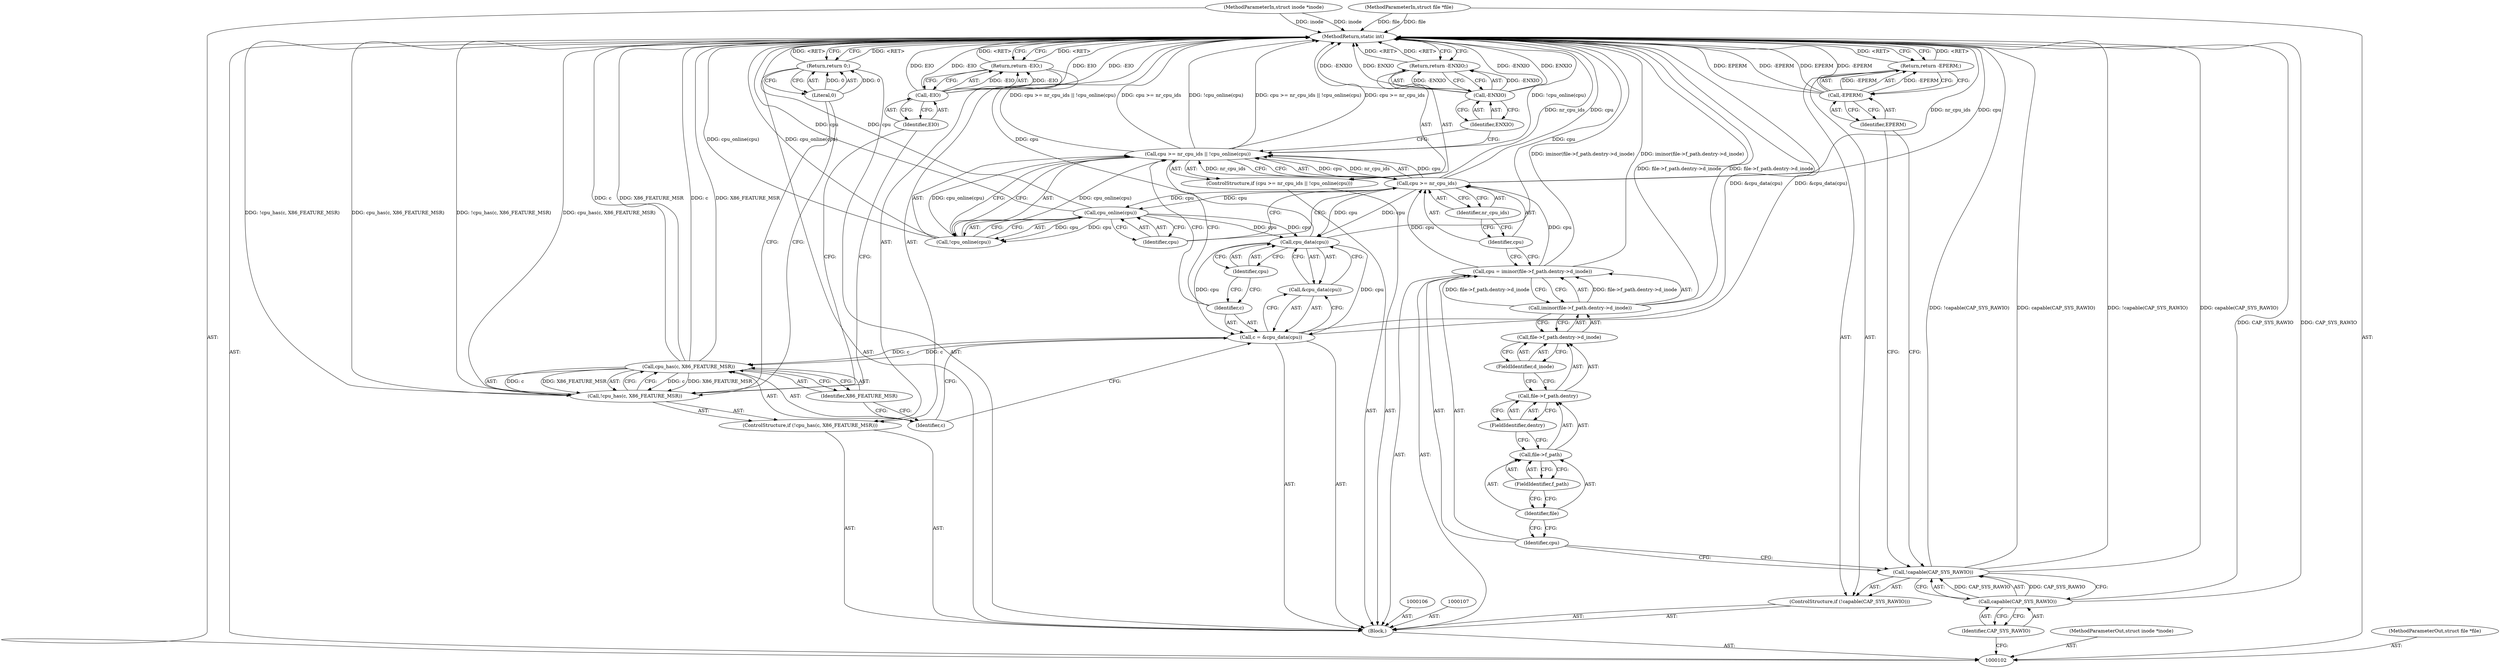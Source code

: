 digraph "0_linux_c903f0456bc69176912dee6dd25c6a66ee1aed00" {
"1000151" [label="(MethodReturn,static int)"];
"1000103" [label="(MethodParameterIn,struct inode *inode)"];
"1000219" [label="(MethodParameterOut,struct inode *inode)"];
"1000104" [label="(MethodParameterIn,struct file *file)"];
"1000220" [label="(MethodParameterOut,struct file *file)"];
"1000129" [label="(Identifier,nr_cpu_ids)"];
"1000125" [label="(ControlStructure,if (cpu >= nr_cpu_ids || !cpu_online(cpu)))"];
"1000130" [label="(Call,!cpu_online(cpu))"];
"1000131" [label="(Call,cpu_online(cpu))"];
"1000132" [label="(Identifier,cpu)"];
"1000126" [label="(Call,cpu >= nr_cpu_ids || !cpu_online(cpu))"];
"1000127" [label="(Call,cpu >= nr_cpu_ids)"];
"1000128" [label="(Identifier,cpu)"];
"1000134" [label="(Call,-ENXIO)"];
"1000135" [label="(Identifier,ENXIO)"];
"1000133" [label="(Return,return -ENXIO;)"];
"1000136" [label="(Call,c = &cpu_data(cpu))"];
"1000137" [label="(Identifier,c)"];
"1000140" [label="(Identifier,cpu)"];
"1000138" [label="(Call,&cpu_data(cpu))"];
"1000139" [label="(Call,cpu_data(cpu))"];
"1000141" [label="(ControlStructure,if (!cpu_has(c, X86_FEATURE_MSR)))"];
"1000144" [label="(Identifier,c)"];
"1000145" [label="(Identifier,X86_FEATURE_MSR)"];
"1000142" [label="(Call,!cpu_has(c, X86_FEATURE_MSR))"];
"1000143" [label="(Call,cpu_has(c, X86_FEATURE_MSR))"];
"1000148" [label="(Identifier,EIO)"];
"1000146" [label="(Return,return -EIO;)"];
"1000147" [label="(Call,-EIO)"];
"1000149" [label="(Return,return 0;)"];
"1000150" [label="(Literal,0)"];
"1000105" [label="(Block,)"];
"1000108" [label="(ControlStructure,if (!capable(CAP_SYS_RAWIO)))"];
"1000111" [label="(Identifier,CAP_SYS_RAWIO)"];
"1000109" [label="(Call,!capable(CAP_SYS_RAWIO))"];
"1000110" [label="(Call,capable(CAP_SYS_RAWIO))"];
"1000114" [label="(Identifier,EPERM)"];
"1000112" [label="(Return,return -EPERM;)"];
"1000113" [label="(Call,-EPERM)"];
"1000118" [label="(Call,file->f_path.dentry->d_inode)"];
"1000119" [label="(Call,file->f_path.dentry)"];
"1000120" [label="(Call,file->f_path)"];
"1000121" [label="(Identifier,file)"];
"1000115" [label="(Call,cpu = iminor(file->f_path.dentry->d_inode))"];
"1000116" [label="(Identifier,cpu)"];
"1000122" [label="(FieldIdentifier,f_path)"];
"1000123" [label="(FieldIdentifier,dentry)"];
"1000124" [label="(FieldIdentifier,d_inode)"];
"1000117" [label="(Call,iminor(file->f_path.dentry->d_inode))"];
"1000151" -> "1000102"  [label="AST: "];
"1000151" -> "1000112"  [label="CFG: "];
"1000151" -> "1000133"  [label="CFG: "];
"1000151" -> "1000146"  [label="CFG: "];
"1000151" -> "1000149"  [label="CFG: "];
"1000133" -> "1000151"  [label="DDG: <RET>"];
"1000146" -> "1000151"  [label="DDG: <RET>"];
"1000149" -> "1000151"  [label="DDG: <RET>"];
"1000112" -> "1000151"  [label="DDG: <RET>"];
"1000115" -> "1000151"  [label="DDG: iminor(file->f_path.dentry->d_inode)"];
"1000142" -> "1000151"  [label="DDG: !cpu_has(c, X86_FEATURE_MSR)"];
"1000142" -> "1000151"  [label="DDG: cpu_has(c, X86_FEATURE_MSR)"];
"1000104" -> "1000151"  [label="DDG: file"];
"1000113" -> "1000151"  [label="DDG: EPERM"];
"1000113" -> "1000151"  [label="DDG: -EPERM"];
"1000139" -> "1000151"  [label="DDG: cpu"];
"1000147" -> "1000151"  [label="DDG: EIO"];
"1000147" -> "1000151"  [label="DDG: -EIO"];
"1000126" -> "1000151"  [label="DDG: cpu >= nr_cpu_ids"];
"1000126" -> "1000151"  [label="DDG: !cpu_online(cpu)"];
"1000126" -> "1000151"  [label="DDG: cpu >= nr_cpu_ids || !cpu_online(cpu)"];
"1000117" -> "1000151"  [label="DDG: file->f_path.dentry->d_inode"];
"1000109" -> "1000151"  [label="DDG: !capable(CAP_SYS_RAWIO)"];
"1000109" -> "1000151"  [label="DDG: capable(CAP_SYS_RAWIO)"];
"1000130" -> "1000151"  [label="DDG: cpu_online(cpu)"];
"1000131" -> "1000151"  [label="DDG: cpu"];
"1000127" -> "1000151"  [label="DDG: nr_cpu_ids"];
"1000127" -> "1000151"  [label="DDG: cpu"];
"1000103" -> "1000151"  [label="DDG: inode"];
"1000143" -> "1000151"  [label="DDG: c"];
"1000143" -> "1000151"  [label="DDG: X86_FEATURE_MSR"];
"1000134" -> "1000151"  [label="DDG: -ENXIO"];
"1000134" -> "1000151"  [label="DDG: ENXIO"];
"1000136" -> "1000151"  [label="DDG: &cpu_data(cpu)"];
"1000110" -> "1000151"  [label="DDG: CAP_SYS_RAWIO"];
"1000103" -> "1000102"  [label="AST: "];
"1000103" -> "1000151"  [label="DDG: inode"];
"1000219" -> "1000102"  [label="AST: "];
"1000104" -> "1000102"  [label="AST: "];
"1000104" -> "1000151"  [label="DDG: file"];
"1000220" -> "1000102"  [label="AST: "];
"1000129" -> "1000127"  [label="AST: "];
"1000129" -> "1000128"  [label="CFG: "];
"1000127" -> "1000129"  [label="CFG: "];
"1000125" -> "1000105"  [label="AST: "];
"1000126" -> "1000125"  [label="AST: "];
"1000133" -> "1000125"  [label="AST: "];
"1000130" -> "1000126"  [label="AST: "];
"1000130" -> "1000131"  [label="CFG: "];
"1000131" -> "1000130"  [label="AST: "];
"1000126" -> "1000130"  [label="CFG: "];
"1000130" -> "1000151"  [label="DDG: cpu_online(cpu)"];
"1000130" -> "1000126"  [label="DDG: cpu_online(cpu)"];
"1000131" -> "1000130"  [label="DDG: cpu"];
"1000131" -> "1000130"  [label="AST: "];
"1000131" -> "1000132"  [label="CFG: "];
"1000132" -> "1000131"  [label="AST: "];
"1000130" -> "1000131"  [label="CFG: "];
"1000131" -> "1000151"  [label="DDG: cpu"];
"1000131" -> "1000130"  [label="DDG: cpu"];
"1000127" -> "1000131"  [label="DDG: cpu"];
"1000131" -> "1000139"  [label="DDG: cpu"];
"1000132" -> "1000131"  [label="AST: "];
"1000132" -> "1000127"  [label="CFG: "];
"1000131" -> "1000132"  [label="CFG: "];
"1000126" -> "1000125"  [label="AST: "];
"1000126" -> "1000127"  [label="CFG: "];
"1000126" -> "1000130"  [label="CFG: "];
"1000127" -> "1000126"  [label="AST: "];
"1000130" -> "1000126"  [label="AST: "];
"1000135" -> "1000126"  [label="CFG: "];
"1000137" -> "1000126"  [label="CFG: "];
"1000126" -> "1000151"  [label="DDG: cpu >= nr_cpu_ids"];
"1000126" -> "1000151"  [label="DDG: !cpu_online(cpu)"];
"1000126" -> "1000151"  [label="DDG: cpu >= nr_cpu_ids || !cpu_online(cpu)"];
"1000127" -> "1000126"  [label="DDG: cpu"];
"1000127" -> "1000126"  [label="DDG: nr_cpu_ids"];
"1000130" -> "1000126"  [label="DDG: cpu_online(cpu)"];
"1000127" -> "1000126"  [label="AST: "];
"1000127" -> "1000129"  [label="CFG: "];
"1000128" -> "1000127"  [label="AST: "];
"1000129" -> "1000127"  [label="AST: "];
"1000132" -> "1000127"  [label="CFG: "];
"1000126" -> "1000127"  [label="CFG: "];
"1000127" -> "1000151"  [label="DDG: nr_cpu_ids"];
"1000127" -> "1000151"  [label="DDG: cpu"];
"1000127" -> "1000126"  [label="DDG: cpu"];
"1000127" -> "1000126"  [label="DDG: nr_cpu_ids"];
"1000115" -> "1000127"  [label="DDG: cpu"];
"1000127" -> "1000131"  [label="DDG: cpu"];
"1000127" -> "1000139"  [label="DDG: cpu"];
"1000128" -> "1000127"  [label="AST: "];
"1000128" -> "1000115"  [label="CFG: "];
"1000129" -> "1000128"  [label="CFG: "];
"1000134" -> "1000133"  [label="AST: "];
"1000134" -> "1000135"  [label="CFG: "];
"1000135" -> "1000134"  [label="AST: "];
"1000133" -> "1000134"  [label="CFG: "];
"1000134" -> "1000151"  [label="DDG: -ENXIO"];
"1000134" -> "1000151"  [label="DDG: ENXIO"];
"1000134" -> "1000133"  [label="DDG: -ENXIO"];
"1000135" -> "1000134"  [label="AST: "];
"1000135" -> "1000126"  [label="CFG: "];
"1000134" -> "1000135"  [label="CFG: "];
"1000133" -> "1000125"  [label="AST: "];
"1000133" -> "1000134"  [label="CFG: "];
"1000134" -> "1000133"  [label="AST: "];
"1000151" -> "1000133"  [label="CFG: "];
"1000133" -> "1000151"  [label="DDG: <RET>"];
"1000134" -> "1000133"  [label="DDG: -ENXIO"];
"1000136" -> "1000105"  [label="AST: "];
"1000136" -> "1000138"  [label="CFG: "];
"1000137" -> "1000136"  [label="AST: "];
"1000138" -> "1000136"  [label="AST: "];
"1000144" -> "1000136"  [label="CFG: "];
"1000136" -> "1000151"  [label="DDG: &cpu_data(cpu)"];
"1000139" -> "1000136"  [label="DDG: cpu"];
"1000136" -> "1000143"  [label="DDG: c"];
"1000137" -> "1000136"  [label="AST: "];
"1000137" -> "1000126"  [label="CFG: "];
"1000140" -> "1000137"  [label="CFG: "];
"1000140" -> "1000139"  [label="AST: "];
"1000140" -> "1000137"  [label="CFG: "];
"1000139" -> "1000140"  [label="CFG: "];
"1000138" -> "1000136"  [label="AST: "];
"1000138" -> "1000139"  [label="CFG: "];
"1000139" -> "1000138"  [label="AST: "];
"1000136" -> "1000138"  [label="CFG: "];
"1000139" -> "1000138"  [label="AST: "];
"1000139" -> "1000140"  [label="CFG: "];
"1000140" -> "1000139"  [label="AST: "];
"1000138" -> "1000139"  [label="CFG: "];
"1000139" -> "1000151"  [label="DDG: cpu"];
"1000139" -> "1000136"  [label="DDG: cpu"];
"1000131" -> "1000139"  [label="DDG: cpu"];
"1000127" -> "1000139"  [label="DDG: cpu"];
"1000141" -> "1000105"  [label="AST: "];
"1000142" -> "1000141"  [label="AST: "];
"1000146" -> "1000141"  [label="AST: "];
"1000144" -> "1000143"  [label="AST: "];
"1000144" -> "1000136"  [label="CFG: "];
"1000145" -> "1000144"  [label="CFG: "];
"1000145" -> "1000143"  [label="AST: "];
"1000145" -> "1000144"  [label="CFG: "];
"1000143" -> "1000145"  [label="CFG: "];
"1000142" -> "1000141"  [label="AST: "];
"1000142" -> "1000143"  [label="CFG: "];
"1000143" -> "1000142"  [label="AST: "];
"1000148" -> "1000142"  [label="CFG: "];
"1000150" -> "1000142"  [label="CFG: "];
"1000142" -> "1000151"  [label="DDG: !cpu_has(c, X86_FEATURE_MSR)"];
"1000142" -> "1000151"  [label="DDG: cpu_has(c, X86_FEATURE_MSR)"];
"1000143" -> "1000142"  [label="DDG: c"];
"1000143" -> "1000142"  [label="DDG: X86_FEATURE_MSR"];
"1000143" -> "1000142"  [label="AST: "];
"1000143" -> "1000145"  [label="CFG: "];
"1000144" -> "1000143"  [label="AST: "];
"1000145" -> "1000143"  [label="AST: "];
"1000142" -> "1000143"  [label="CFG: "];
"1000143" -> "1000151"  [label="DDG: c"];
"1000143" -> "1000151"  [label="DDG: X86_FEATURE_MSR"];
"1000143" -> "1000142"  [label="DDG: c"];
"1000143" -> "1000142"  [label="DDG: X86_FEATURE_MSR"];
"1000136" -> "1000143"  [label="DDG: c"];
"1000148" -> "1000147"  [label="AST: "];
"1000148" -> "1000142"  [label="CFG: "];
"1000147" -> "1000148"  [label="CFG: "];
"1000146" -> "1000141"  [label="AST: "];
"1000146" -> "1000147"  [label="CFG: "];
"1000147" -> "1000146"  [label="AST: "];
"1000151" -> "1000146"  [label="CFG: "];
"1000146" -> "1000151"  [label="DDG: <RET>"];
"1000147" -> "1000146"  [label="DDG: -EIO"];
"1000147" -> "1000146"  [label="AST: "];
"1000147" -> "1000148"  [label="CFG: "];
"1000148" -> "1000147"  [label="AST: "];
"1000146" -> "1000147"  [label="CFG: "];
"1000147" -> "1000151"  [label="DDG: EIO"];
"1000147" -> "1000151"  [label="DDG: -EIO"];
"1000147" -> "1000146"  [label="DDG: -EIO"];
"1000149" -> "1000105"  [label="AST: "];
"1000149" -> "1000150"  [label="CFG: "];
"1000150" -> "1000149"  [label="AST: "];
"1000151" -> "1000149"  [label="CFG: "];
"1000149" -> "1000151"  [label="DDG: <RET>"];
"1000150" -> "1000149"  [label="DDG: 0"];
"1000150" -> "1000149"  [label="AST: "];
"1000150" -> "1000142"  [label="CFG: "];
"1000149" -> "1000150"  [label="CFG: "];
"1000150" -> "1000149"  [label="DDG: 0"];
"1000105" -> "1000102"  [label="AST: "];
"1000106" -> "1000105"  [label="AST: "];
"1000107" -> "1000105"  [label="AST: "];
"1000108" -> "1000105"  [label="AST: "];
"1000115" -> "1000105"  [label="AST: "];
"1000125" -> "1000105"  [label="AST: "];
"1000136" -> "1000105"  [label="AST: "];
"1000141" -> "1000105"  [label="AST: "];
"1000149" -> "1000105"  [label="AST: "];
"1000108" -> "1000105"  [label="AST: "];
"1000109" -> "1000108"  [label="AST: "];
"1000112" -> "1000108"  [label="AST: "];
"1000111" -> "1000110"  [label="AST: "];
"1000111" -> "1000102"  [label="CFG: "];
"1000110" -> "1000111"  [label="CFG: "];
"1000109" -> "1000108"  [label="AST: "];
"1000109" -> "1000110"  [label="CFG: "];
"1000110" -> "1000109"  [label="AST: "];
"1000114" -> "1000109"  [label="CFG: "];
"1000116" -> "1000109"  [label="CFG: "];
"1000109" -> "1000151"  [label="DDG: !capable(CAP_SYS_RAWIO)"];
"1000109" -> "1000151"  [label="DDG: capable(CAP_SYS_RAWIO)"];
"1000110" -> "1000109"  [label="DDG: CAP_SYS_RAWIO"];
"1000110" -> "1000109"  [label="AST: "];
"1000110" -> "1000111"  [label="CFG: "];
"1000111" -> "1000110"  [label="AST: "];
"1000109" -> "1000110"  [label="CFG: "];
"1000110" -> "1000151"  [label="DDG: CAP_SYS_RAWIO"];
"1000110" -> "1000109"  [label="DDG: CAP_SYS_RAWIO"];
"1000114" -> "1000113"  [label="AST: "];
"1000114" -> "1000109"  [label="CFG: "];
"1000113" -> "1000114"  [label="CFG: "];
"1000112" -> "1000108"  [label="AST: "];
"1000112" -> "1000113"  [label="CFG: "];
"1000113" -> "1000112"  [label="AST: "];
"1000151" -> "1000112"  [label="CFG: "];
"1000112" -> "1000151"  [label="DDG: <RET>"];
"1000113" -> "1000112"  [label="DDG: -EPERM"];
"1000113" -> "1000112"  [label="AST: "];
"1000113" -> "1000114"  [label="CFG: "];
"1000114" -> "1000113"  [label="AST: "];
"1000112" -> "1000113"  [label="CFG: "];
"1000113" -> "1000151"  [label="DDG: EPERM"];
"1000113" -> "1000151"  [label="DDG: -EPERM"];
"1000113" -> "1000112"  [label="DDG: -EPERM"];
"1000118" -> "1000117"  [label="AST: "];
"1000118" -> "1000124"  [label="CFG: "];
"1000119" -> "1000118"  [label="AST: "];
"1000124" -> "1000118"  [label="AST: "];
"1000117" -> "1000118"  [label="CFG: "];
"1000119" -> "1000118"  [label="AST: "];
"1000119" -> "1000123"  [label="CFG: "];
"1000120" -> "1000119"  [label="AST: "];
"1000123" -> "1000119"  [label="AST: "];
"1000124" -> "1000119"  [label="CFG: "];
"1000120" -> "1000119"  [label="AST: "];
"1000120" -> "1000122"  [label="CFG: "];
"1000121" -> "1000120"  [label="AST: "];
"1000122" -> "1000120"  [label="AST: "];
"1000123" -> "1000120"  [label="CFG: "];
"1000121" -> "1000120"  [label="AST: "];
"1000121" -> "1000116"  [label="CFG: "];
"1000122" -> "1000121"  [label="CFG: "];
"1000115" -> "1000105"  [label="AST: "];
"1000115" -> "1000117"  [label="CFG: "];
"1000116" -> "1000115"  [label="AST: "];
"1000117" -> "1000115"  [label="AST: "];
"1000128" -> "1000115"  [label="CFG: "];
"1000115" -> "1000151"  [label="DDG: iminor(file->f_path.dentry->d_inode)"];
"1000117" -> "1000115"  [label="DDG: file->f_path.dentry->d_inode"];
"1000115" -> "1000127"  [label="DDG: cpu"];
"1000116" -> "1000115"  [label="AST: "];
"1000116" -> "1000109"  [label="CFG: "];
"1000121" -> "1000116"  [label="CFG: "];
"1000122" -> "1000120"  [label="AST: "];
"1000122" -> "1000121"  [label="CFG: "];
"1000120" -> "1000122"  [label="CFG: "];
"1000123" -> "1000119"  [label="AST: "];
"1000123" -> "1000120"  [label="CFG: "];
"1000119" -> "1000123"  [label="CFG: "];
"1000124" -> "1000118"  [label="AST: "];
"1000124" -> "1000119"  [label="CFG: "];
"1000118" -> "1000124"  [label="CFG: "];
"1000117" -> "1000115"  [label="AST: "];
"1000117" -> "1000118"  [label="CFG: "];
"1000118" -> "1000117"  [label="AST: "];
"1000115" -> "1000117"  [label="CFG: "];
"1000117" -> "1000151"  [label="DDG: file->f_path.dentry->d_inode"];
"1000117" -> "1000115"  [label="DDG: file->f_path.dentry->d_inode"];
}
